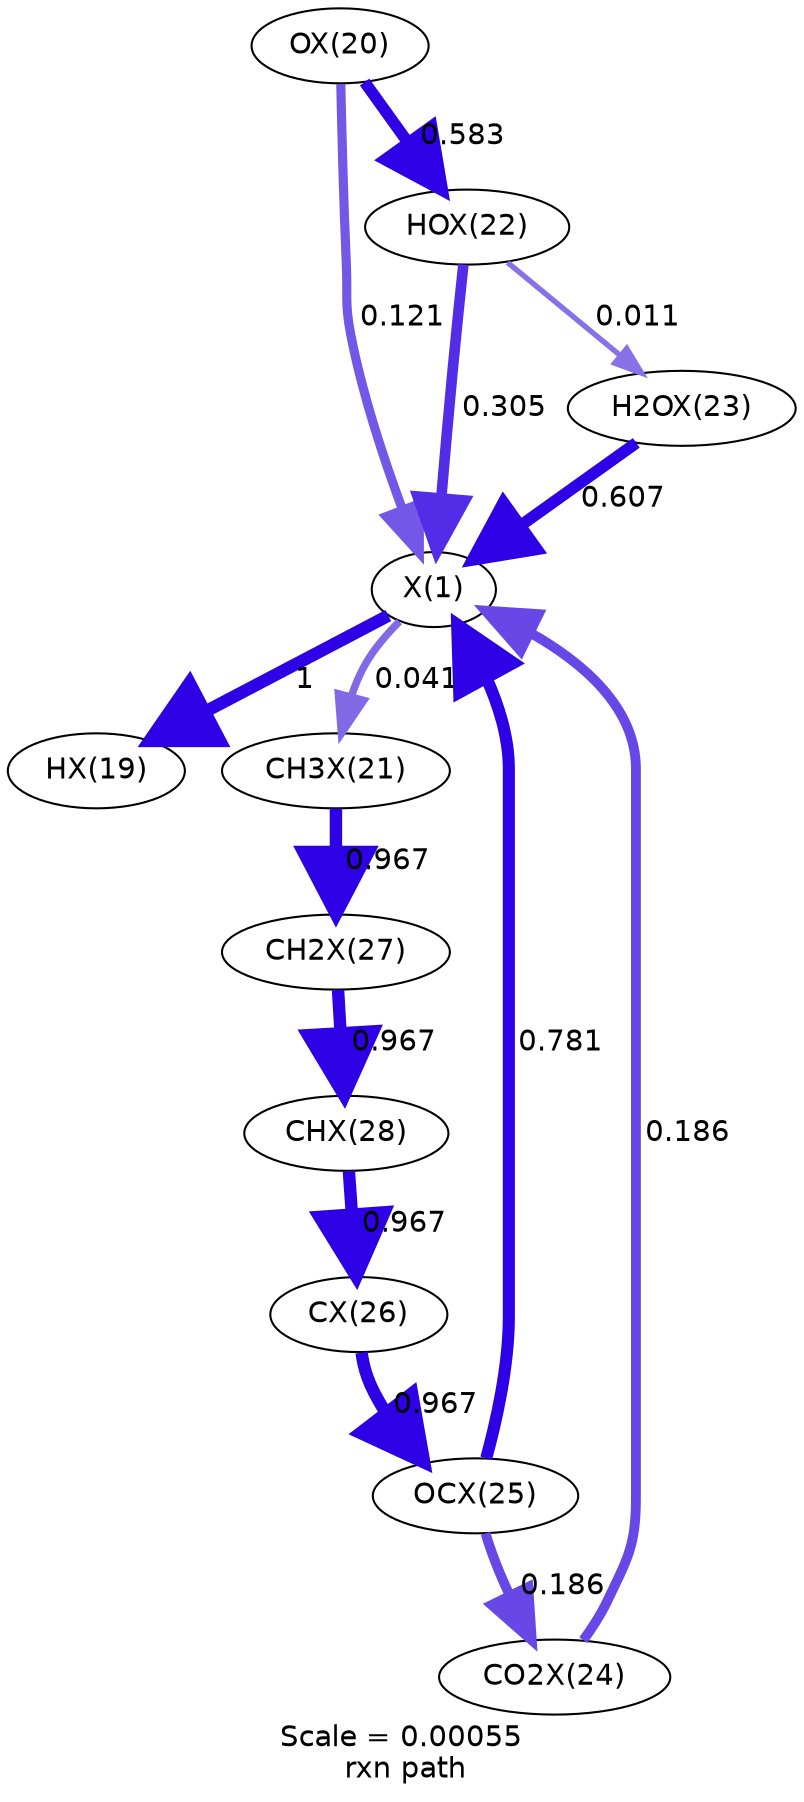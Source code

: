 digraph reaction_paths {
center=1;
s24 -> s22[fontname="Helvetica", style="setlinewidth(4.4)", arrowsize=2.2, color="0.7, 0.621, 0.9"
, label=" 0.121"];
s22 -> s23[fontname="Helvetica", style="setlinewidth(6)", arrowsize=3, color="0.7, 1.5, 0.9"
, label=" 1"];
s26 -> s22[fontname="Helvetica", style="setlinewidth(5.1)", arrowsize=2.55, color="0.7, 0.805, 0.9"
, label=" 0.305"];
s22 -> s25[fontname="Helvetica", style="setlinewidth(3.6)", arrowsize=1.8, color="0.7, 0.542, 0.9"
, label=" 0.0415"];
s29 -> s22[fontname="Helvetica", style="setlinewidth(5.81)", arrowsize=2.91, color="0.7, 1.28, 0.9"
, label=" 0.781"];
s27 -> s22[fontname="Helvetica", style="setlinewidth(5.62)", arrowsize=2.81, color="0.7, 1.11, 0.9"
, label=" 0.607"];
s28 -> s22[fontname="Helvetica", style="setlinewidth(4.73)", arrowsize=2.37, color="0.7, 0.686, 0.9"
, label=" 0.186"];
s24 -> s26[fontname="Helvetica", style="setlinewidth(5.59)", arrowsize=2.8, color="0.7, 1.08, 0.9"
, label=" 0.583"];
s26 -> s27[fontname="Helvetica", style="setlinewidth(2.6)", arrowsize=1.3, color="0.7, 0.511, 0.9"
, label=" 0.011"];
s25 -> s31[fontname="Helvetica", style="setlinewidth(5.97)", arrowsize=2.99, color="0.7, 1.47, 0.9"
, label=" 0.967"];
s31 -> s32[fontname="Helvetica", style="setlinewidth(5.97)", arrowsize=2.99, color="0.7, 1.47, 0.9"
, label=" 0.967"];
s32 -> s30[fontname="Helvetica", style="setlinewidth(5.97)", arrowsize=2.99, color="0.7, 1.47, 0.9"
, label=" 0.967"];
s30 -> s29[fontname="Helvetica", style="setlinewidth(5.97)", arrowsize=2.99, color="0.7, 1.47, 0.9"
, label=" 0.967"];
s29 -> s28[fontname="Helvetica", style="setlinewidth(4.73)", arrowsize=2.37, color="0.7, 0.686, 0.9"
, label=" 0.186"];
s22 [ fontname="Helvetica", label="X(1)"];
s23 [ fontname="Helvetica", label="HX(19)"];
s24 [ fontname="Helvetica", label="OX(20)"];
s25 [ fontname="Helvetica", label="CH3X(21)"];
s26 [ fontname="Helvetica", label="HOX(22)"];
s27 [ fontname="Helvetica", label="H2OX(23)"];
s28 [ fontname="Helvetica", label="CO2X(24)"];
s29 [ fontname="Helvetica", label="OCX(25)"];
s30 [ fontname="Helvetica", label="CX(26)"];
s31 [ fontname="Helvetica", label="CH2X(27)"];
s32 [ fontname="Helvetica", label="CHX(28)"];
 label = "Scale = 0.00055\l rxn path";
 fontname = "Helvetica";
}
